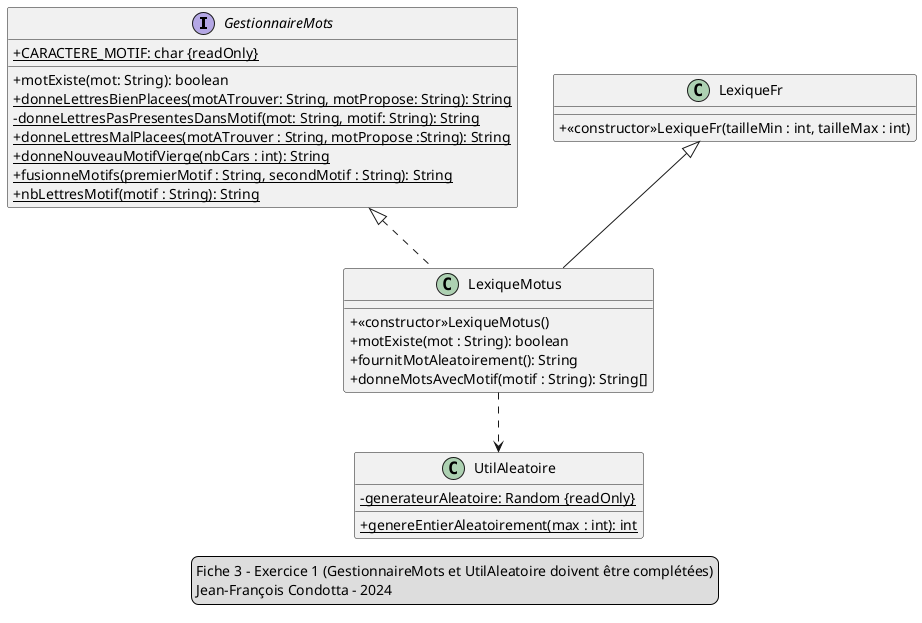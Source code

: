 @startuml
legend
Fiche 3 - Exercice 1 (GestionnaireMots et UtilAleatoire doivent être complétées)
Jean-François Condotta - 2024
end legend
skinparam classAttributeIconSize 0

interface GestionnaireMots [[java:motus.GestionnaireMots]] {
	+{static}CARACTERE_MOTIF: char {readOnly}
	+motExiste(mot: String): boolean
	+{static}donneLettresBienPlacees(motATrouver: String, motPropose: String): String
	-{static}donneLettresPasPresentesDansMotif(mot: String, motif: String): String
	+{static}donneLettresMalPlacees(motATrouver : String, motPropose :String): String
	+{static}donneNouveauMotifVierge(nbCars : int): String
	+{static}fusionneMotifs(premierMotif : String, secondMotif : String): String
	+{static}nbLettresMotif(motif : String): String
}
class LexiqueMotus [[java:motus.LexiqueMotus]] {
	+<<constructor>>LexiqueMotus()
	+motExiste(mot : String): boolean
	+fournitMotAleatoirement(): String
	+donneMotsAvecMotif(motif : String): String[]
}
class UtilAleatoire [[java:util.UtilAleatoire]] {
	-{static} generateurAleatoire: Random {readOnly}
	+{static} genereEntierAleatoirement(max : int): int

}
class LexiqueFr [[java:lexique.LexiqueFr]]{
    +<<constructor>>LexiqueFr(tailleMin : int, tailleMax : int)
}

LexiqueFr <|-- LexiqueMotus
GestionnaireMots <|.. LexiqueMotus
LexiqueMotus ..> UtilAleatoire
@enduml